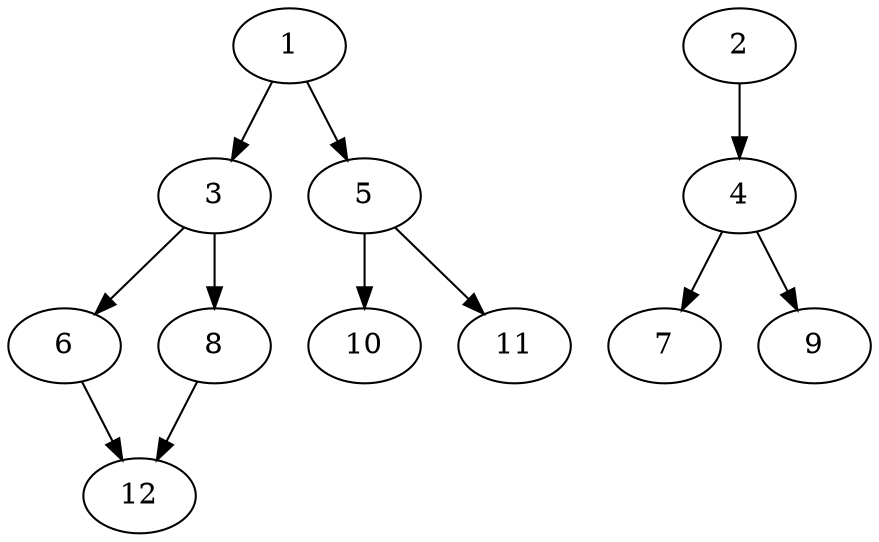 // DAG automatically generated by daggen at Fri May 24 12:58:15 2024
// daggen-master/daggen -n 12 --fat 0.5 --density 0.5 --regular 0.5 --jump 2 --minalpha 20 --maxalpha 50 --dot -o dags_dot_12/sim_9.dot 
digraph G {
  1 [size="24242299003", alpha="25.06"]
  1 -> 3 [size ="75497472"]
  1 -> 5 [size ="75497472"]
  2 [size="134217728000", alpha="38.18"]
  2 -> 4 [size ="209715200"]
  3 [size="540008990340", alpha="35.24"]
  3 -> 6 [size ="411041792"]
  3 -> 8 [size ="411041792"]
  4 [size="819277073264", alpha="37.01"]
  4 -> 7 [size ="536870912"]
  4 -> 9 [size ="536870912"]
  5 [size="134217728000", alpha="28.94"]
  5 -> 10 [size ="209715200"]
  5 -> 11 [size ="209715200"]
  6 [size="549755813888", alpha="41.26"]
  6 -> 12 [size ="536870912"]
  7 [size="83582603639", alpha="35.85"]
  8 [size="110703005710", alpha="29.25"]
  8 -> 12 [size ="75497472"]
  9 [size="904854721", alpha="36.03"]
  10 [size="68719476736", alpha="46.42"]
  11 [size="605886495715", alpha="39.55"]
  12 [size="142856052552", alpha="38.38"]
}
